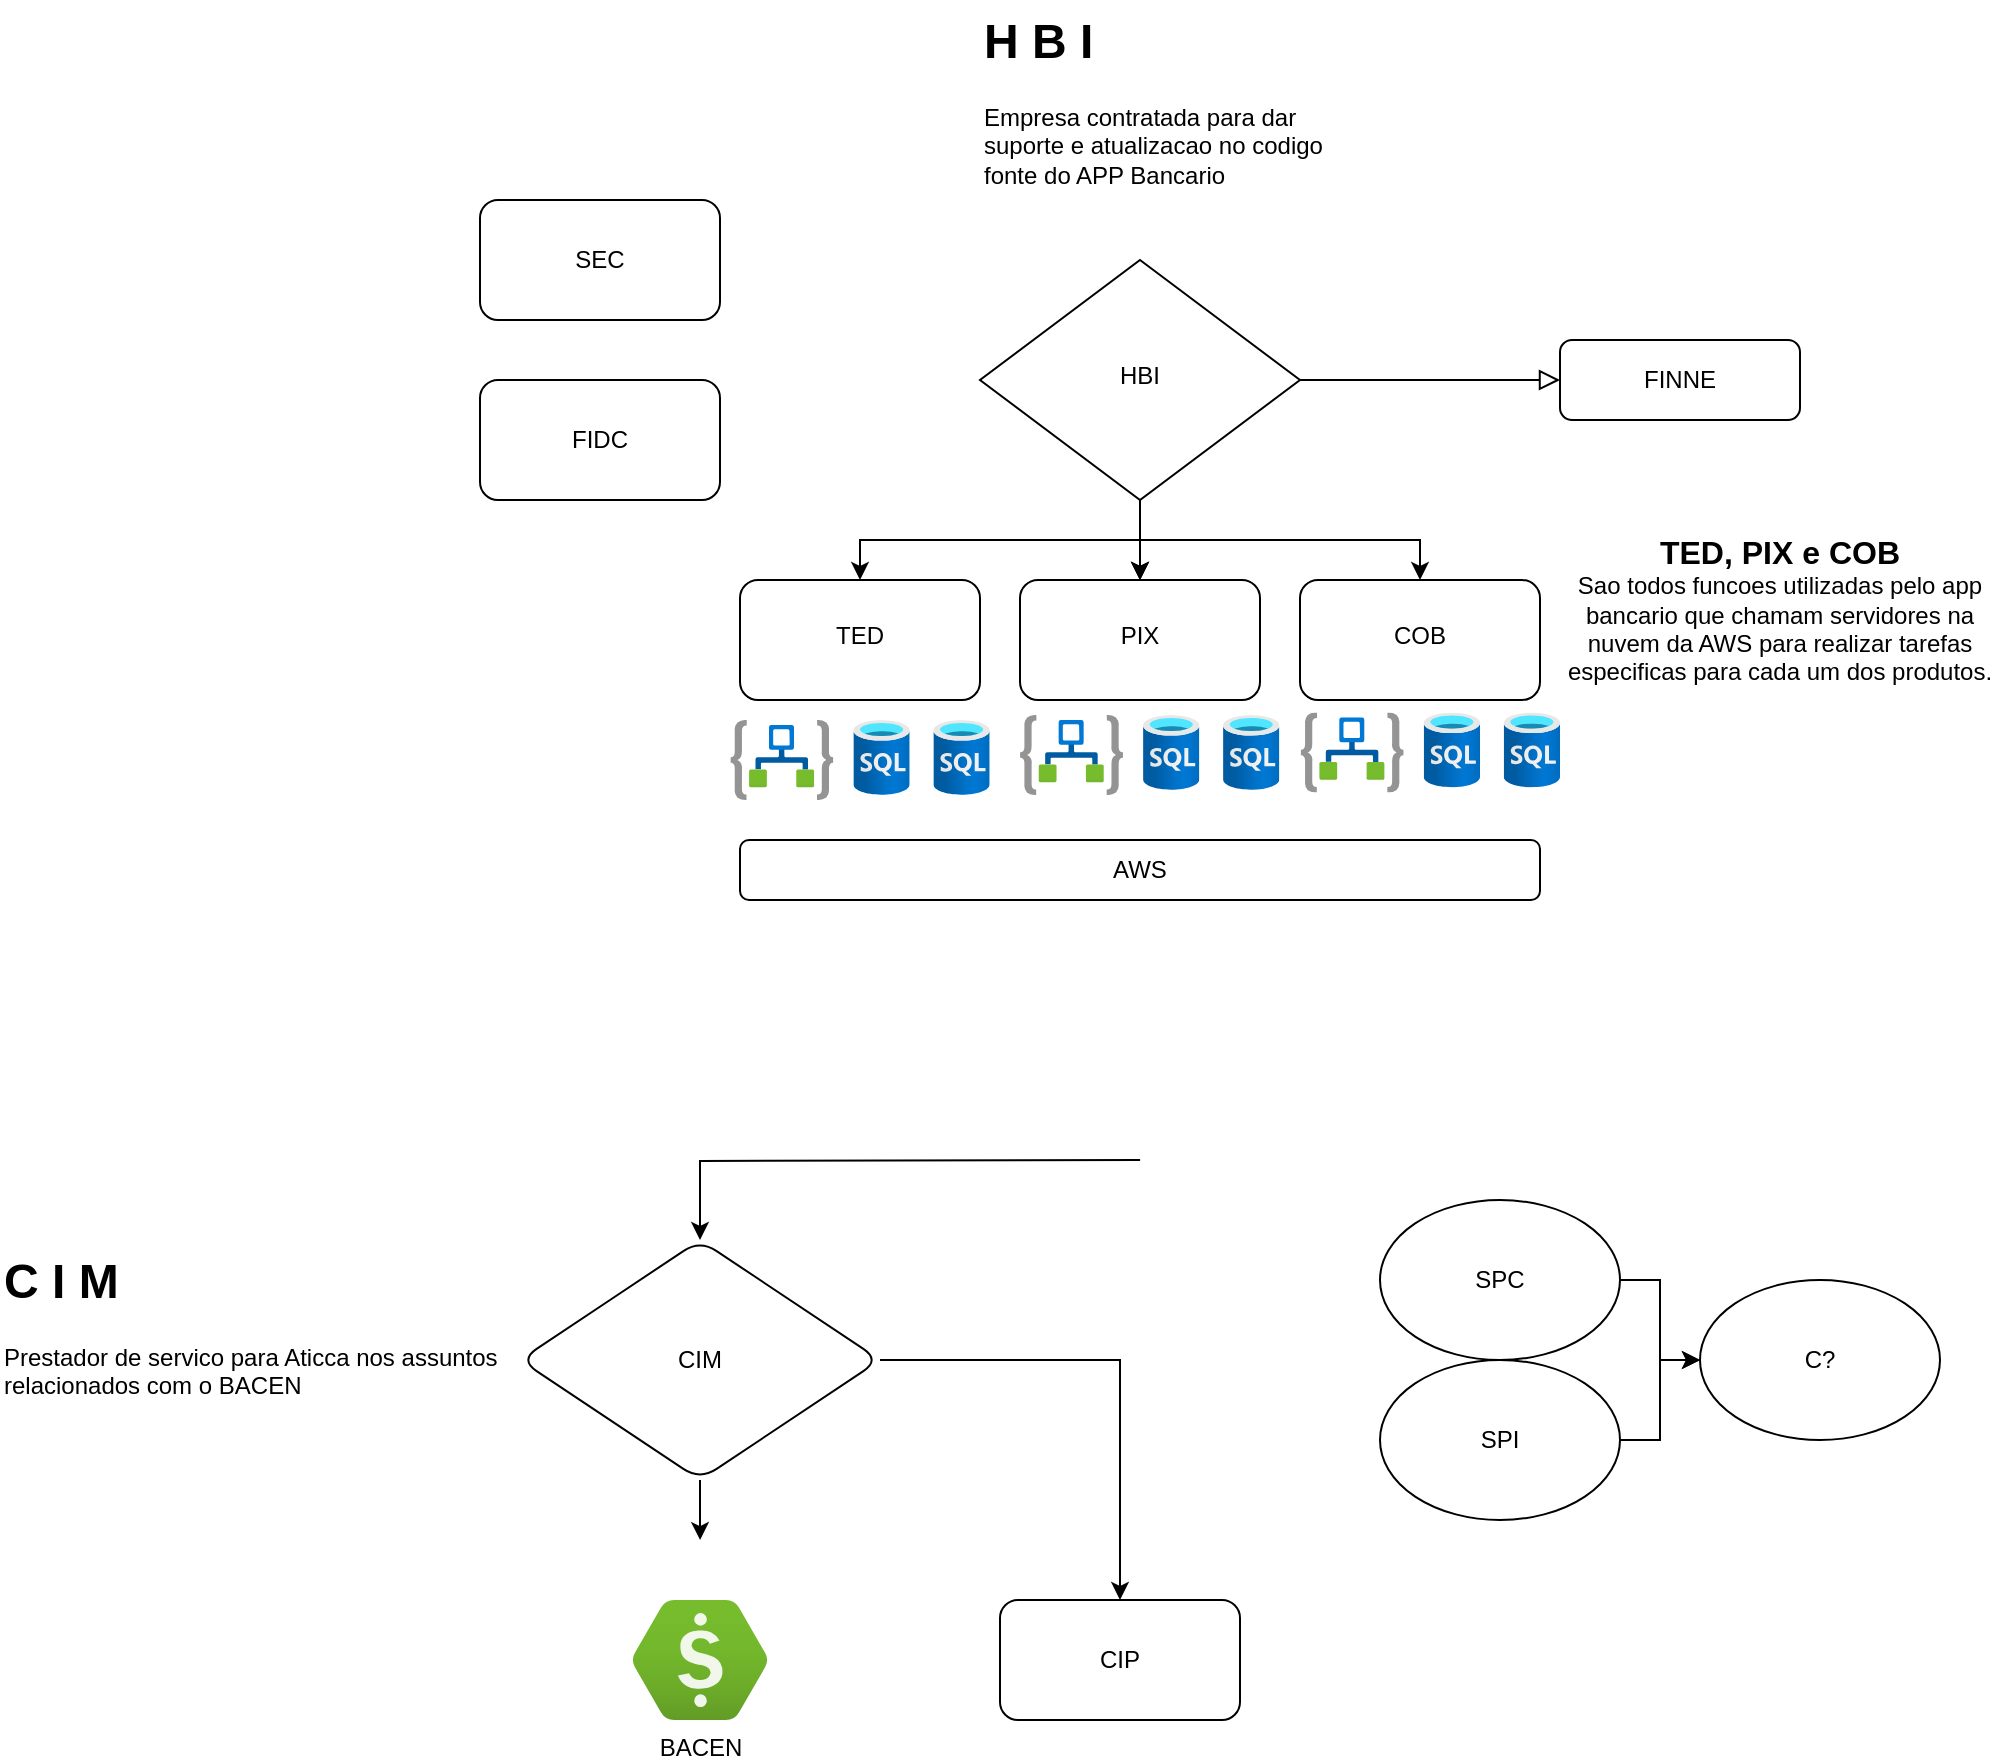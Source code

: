 <mxfile version="26.0.6">
  <diagram id="C5RBs43oDa-KdzZeNtuy" name="Page-1">
    <mxGraphModel dx="1795" dy="1717" grid="1" gridSize="10" guides="1" tooltips="1" connect="1" arrows="1" fold="1" page="1" pageScale="1" pageWidth="827" pageHeight="1169" background="#FFFFFF" math="0" shadow="0">
      <root>
        <mxCell id="WIyWlLk6GJQsqaUBKTNV-0" />
        <mxCell id="WIyWlLk6GJQsqaUBKTNV-1" parent="WIyWlLk6GJQsqaUBKTNV-0" />
        <mxCell id="WIyWlLk6GJQsqaUBKTNV-5" value="" style="edgeStyle=orthogonalEdgeStyle;rounded=0;html=1;jettySize=auto;orthogonalLoop=1;fontSize=11;endArrow=block;endFill=0;endSize=8;strokeWidth=1;shadow=0;labelBackgroundColor=none;" parent="WIyWlLk6GJQsqaUBKTNV-1" source="WIyWlLk6GJQsqaUBKTNV-6" target="WIyWlLk6GJQsqaUBKTNV-7" edge="1">
          <mxGeometry y="10" relative="1" as="geometry">
            <mxPoint as="offset" />
          </mxGeometry>
        </mxCell>
        <mxCell id="ByymlZJaqONCalcEdJoq-7" value="" style="edgeStyle=orthogonalEdgeStyle;rounded=0;orthogonalLoop=1;jettySize=auto;html=1;" edge="1" parent="WIyWlLk6GJQsqaUBKTNV-1" source="WIyWlLk6GJQsqaUBKTNV-6" target="ByymlZJaqONCalcEdJoq-6">
          <mxGeometry relative="1" as="geometry" />
        </mxCell>
        <mxCell id="ByymlZJaqONCalcEdJoq-9" value="" style="edgeStyle=orthogonalEdgeStyle;rounded=0;orthogonalLoop=1;jettySize=auto;html=1;" edge="1" parent="WIyWlLk6GJQsqaUBKTNV-1" source="WIyWlLk6GJQsqaUBKTNV-6" target="ByymlZJaqONCalcEdJoq-8">
          <mxGeometry relative="1" as="geometry" />
        </mxCell>
        <mxCell id="ByymlZJaqONCalcEdJoq-10" value="" style="edgeStyle=orthogonalEdgeStyle;rounded=0;orthogonalLoop=1;jettySize=auto;html=1;" edge="1" parent="WIyWlLk6GJQsqaUBKTNV-1" source="WIyWlLk6GJQsqaUBKTNV-6" target="ByymlZJaqONCalcEdJoq-8">
          <mxGeometry relative="1" as="geometry" />
        </mxCell>
        <mxCell id="ByymlZJaqONCalcEdJoq-11" value="" style="edgeStyle=orthogonalEdgeStyle;rounded=0;orthogonalLoop=1;jettySize=auto;html=1;" edge="1" parent="WIyWlLk6GJQsqaUBKTNV-1" source="WIyWlLk6GJQsqaUBKTNV-6" target="ByymlZJaqONCalcEdJoq-8">
          <mxGeometry relative="1" as="geometry" />
        </mxCell>
        <mxCell id="ByymlZJaqONCalcEdJoq-13" value="" style="edgeStyle=orthogonalEdgeStyle;rounded=0;orthogonalLoop=1;jettySize=auto;html=1;" edge="1" parent="WIyWlLk6GJQsqaUBKTNV-1" source="WIyWlLk6GJQsqaUBKTNV-6" target="ByymlZJaqONCalcEdJoq-12">
          <mxGeometry relative="1" as="geometry" />
        </mxCell>
        <mxCell id="WIyWlLk6GJQsqaUBKTNV-6" value="HBI" style="rhombus;whiteSpace=wrap;html=1;shadow=0;fontFamily=Helvetica;fontSize=12;align=center;strokeWidth=1;spacing=6;spacingTop=-4;strokeColor=default;" parent="WIyWlLk6GJQsqaUBKTNV-1" vertex="1">
          <mxGeometry x="300" y="20" width="160" height="120" as="geometry" />
        </mxCell>
        <mxCell id="WIyWlLk6GJQsqaUBKTNV-7" value="FINNE" style="rounded=1;whiteSpace=wrap;html=1;fontSize=12;glass=0;strokeWidth=1;shadow=0;" parent="WIyWlLk6GJQsqaUBKTNV-1" vertex="1">
          <mxGeometry x="590" y="60" width="120" height="40" as="geometry" />
        </mxCell>
        <mxCell id="WIyWlLk6GJQsqaUBKTNV-8" value="No" style="rounded=0;html=1;jettySize=auto;orthogonalLoop=1;fontSize=11;endArrow=block;endFill=0;endSize=8;strokeWidth=1;shadow=0;labelBackgroundColor=none;edgeStyle=orthogonalEdgeStyle;" parent="WIyWlLk6GJQsqaUBKTNV-1" edge="1">
          <mxGeometry x="0.333" y="20" relative="1" as="geometry">
            <mxPoint as="offset" />
            <mxPoint x="220" y="370" as="sourcePoint" />
          </mxGeometry>
        </mxCell>
        <mxCell id="WIyWlLk6GJQsqaUBKTNV-9" value="" style="edgeStyle=orthogonalEdgeStyle;rounded=0;html=1;jettySize=auto;orthogonalLoop=1;fontSize=11;endArrow=block;endFill=0;endSize=8;strokeWidth=1;shadow=0;labelBackgroundColor=none;" parent="WIyWlLk6GJQsqaUBKTNV-1" edge="1">
          <mxGeometry y="10" relative="1" as="geometry">
            <mxPoint as="offset" />
            <mxPoint x="320" y="330" as="targetPoint" />
          </mxGeometry>
        </mxCell>
        <mxCell id="ByymlZJaqONCalcEdJoq-6" value="TED" style="rounded=1;whiteSpace=wrap;html=1;shadow=0;strokeWidth=1;spacing=6;spacingTop=-4;" vertex="1" parent="WIyWlLk6GJQsqaUBKTNV-1">
          <mxGeometry x="180" y="180" width="120" height="60" as="geometry" />
        </mxCell>
        <mxCell id="ByymlZJaqONCalcEdJoq-8" value="PIX" style="rounded=1;whiteSpace=wrap;html=1;shadow=0;strokeWidth=1;spacing=6;spacingTop=-4;" vertex="1" parent="WIyWlLk6GJQsqaUBKTNV-1">
          <mxGeometry x="320" y="180" width="120" height="60" as="geometry" />
        </mxCell>
        <mxCell id="ByymlZJaqONCalcEdJoq-12" value="COB" style="rounded=1;whiteSpace=wrap;html=1;shadow=0;strokeWidth=1;spacing=6;spacingTop=-4;" vertex="1" parent="WIyWlLk6GJQsqaUBKTNV-1">
          <mxGeometry x="460" y="180" width="120" height="60" as="geometry" />
        </mxCell>
        <mxCell id="ByymlZJaqONCalcEdJoq-16" value="" style="edgeStyle=orthogonalEdgeStyle;rounded=0;orthogonalLoop=1;jettySize=auto;html=1;" edge="1" parent="WIyWlLk6GJQsqaUBKTNV-1" target="ByymlZJaqONCalcEdJoq-15">
          <mxGeometry relative="1" as="geometry">
            <mxPoint x="380.059" y="470" as="sourcePoint" />
          </mxGeometry>
        </mxCell>
        <mxCell id="ByymlZJaqONCalcEdJoq-14" value="AWS" style="rounded=1;whiteSpace=wrap;html=1;" vertex="1" parent="WIyWlLk6GJQsqaUBKTNV-1">
          <mxGeometry x="180" y="310" width="400" height="30" as="geometry" />
        </mxCell>
        <mxCell id="ByymlZJaqONCalcEdJoq-20" value="" style="edgeStyle=orthogonalEdgeStyle;rounded=0;orthogonalLoop=1;jettySize=auto;html=1;" edge="1" parent="WIyWlLk6GJQsqaUBKTNV-1" source="ByymlZJaqONCalcEdJoq-15">
          <mxGeometry relative="1" as="geometry">
            <mxPoint x="160.059" y="660.039" as="targetPoint" />
          </mxGeometry>
        </mxCell>
        <mxCell id="ByymlZJaqONCalcEdJoq-22" value="" style="edgeStyle=orthogonalEdgeStyle;rounded=0;orthogonalLoop=1;jettySize=auto;html=1;" edge="1" parent="WIyWlLk6GJQsqaUBKTNV-1" source="ByymlZJaqONCalcEdJoq-15" target="ByymlZJaqONCalcEdJoq-21">
          <mxGeometry relative="1" as="geometry" />
        </mxCell>
        <mxCell id="ByymlZJaqONCalcEdJoq-15" value="CIM" style="rhombus;whiteSpace=wrap;html=1;rounded=1;" vertex="1" parent="WIyWlLk6GJQsqaUBKTNV-1">
          <mxGeometry x="70" y="510" width="180" height="120" as="geometry" />
        </mxCell>
        <mxCell id="ByymlZJaqONCalcEdJoq-21" value="CIP" style="rounded=1;whiteSpace=wrap;html=1;" vertex="1" parent="WIyWlLk6GJQsqaUBKTNV-1">
          <mxGeometry x="310" y="690" width="120" height="60" as="geometry" />
        </mxCell>
        <mxCell id="ByymlZJaqONCalcEdJoq-24" value="FIDC" style="rounded=1;whiteSpace=wrap;html=1;" vertex="1" parent="WIyWlLk6GJQsqaUBKTNV-1">
          <mxGeometry x="50" y="80" width="120" height="60" as="geometry" />
        </mxCell>
        <mxCell id="ByymlZJaqONCalcEdJoq-25" value="SEC" style="rounded=1;whiteSpace=wrap;html=1;" vertex="1" parent="WIyWlLk6GJQsqaUBKTNV-1">
          <mxGeometry x="50" y="-10" width="120" height="60" as="geometry" />
        </mxCell>
        <mxCell id="ByymlZJaqONCalcEdJoq-31" value="" style="edgeStyle=orthogonalEdgeStyle;rounded=0;orthogonalLoop=1;jettySize=auto;html=1;" edge="1" parent="WIyWlLk6GJQsqaUBKTNV-1" source="ByymlZJaqONCalcEdJoq-26" target="ByymlZJaqONCalcEdJoq-30">
          <mxGeometry relative="1" as="geometry" />
        </mxCell>
        <mxCell id="ByymlZJaqONCalcEdJoq-26" value="SPC" style="ellipse;whiteSpace=wrap;html=1;" vertex="1" parent="WIyWlLk6GJQsqaUBKTNV-1">
          <mxGeometry x="500" y="490" width="120" height="80" as="geometry" />
        </mxCell>
        <mxCell id="ByymlZJaqONCalcEdJoq-33" value="" style="edgeStyle=orthogonalEdgeStyle;rounded=0;orthogonalLoop=1;jettySize=auto;html=1;" edge="1" parent="WIyWlLk6GJQsqaUBKTNV-1" source="ByymlZJaqONCalcEdJoq-28" target="ByymlZJaqONCalcEdJoq-30">
          <mxGeometry relative="1" as="geometry" />
        </mxCell>
        <mxCell id="ByymlZJaqONCalcEdJoq-28" value="SPI" style="ellipse;whiteSpace=wrap;html=1;" vertex="1" parent="WIyWlLk6GJQsqaUBKTNV-1">
          <mxGeometry x="500" y="570" width="120" height="80" as="geometry" />
        </mxCell>
        <mxCell id="ByymlZJaqONCalcEdJoq-30" value="C?" style="ellipse;whiteSpace=wrap;html=1;" vertex="1" parent="WIyWlLk6GJQsqaUBKTNV-1">
          <mxGeometry x="660" y="530" width="120" height="80" as="geometry" />
        </mxCell>
        <mxCell id="ByymlZJaqONCalcEdJoq-34" value="&lt;h1 style=&quot;margin-top: 0px;&quot;&gt;C I M&lt;/h1&gt;&lt;p&gt;Prestador de servico para Aticca nos assuntos relacionados com o BACEN&lt;/p&gt;" style="text;html=1;whiteSpace=wrap;overflow=hidden;rounded=0;" vertex="1" parent="WIyWlLk6GJQsqaUBKTNV-1">
          <mxGeometry x="-190" y="510" width="250" height="100" as="geometry" />
        </mxCell>
        <mxCell id="ByymlZJaqONCalcEdJoq-36" value="&lt;h1 style=&quot;margin-top: 0px;&quot;&gt;H B I&lt;/h1&gt;&lt;p&gt;Empresa contratada para dar suporte e atualizacao no codigo fonte do APP Bancario&lt;/p&gt;" style="text;html=1;whiteSpace=wrap;overflow=hidden;rounded=0;" vertex="1" parent="WIyWlLk6GJQsqaUBKTNV-1">
          <mxGeometry x="300" y="-110" width="180" height="120" as="geometry" />
        </mxCell>
        <mxCell id="ByymlZJaqONCalcEdJoq-37" value="&lt;b&gt;&lt;font style=&quot;font-size: 16px;&quot;&gt;TED, PIX e COB&lt;br&gt;&lt;/font&gt;&lt;/b&gt;Sao todos funcoes utilizadas pelo app bancario que chamam servidores na nuvem da AWS para realizar tarefas especificas para cada um dos produtos." style="text;html=1;align=center;verticalAlign=middle;whiteSpace=wrap;rounded=0;" vertex="1" parent="WIyWlLk6GJQsqaUBKTNV-1">
          <mxGeometry x="590" y="140" width="220" height="110" as="geometry" />
        </mxCell>
        <mxCell id="ByymlZJaqONCalcEdJoq-39" value="BACEN" style="image;aspect=fixed;html=1;points=[];align=center;fontSize=12;image=img/lib/azure2/general/Cost_Management.svg;" vertex="1" parent="WIyWlLk6GJQsqaUBKTNV-1">
          <mxGeometry x="126.5" y="690" width="67" height="60" as="geometry" />
        </mxCell>
        <mxCell id="ByymlZJaqONCalcEdJoq-42" value="" style="image;aspect=fixed;html=1;points=[];align=center;fontSize=12;image=img/lib/azure2/integration/Logic_Apps.svg;" vertex="1" parent="WIyWlLk6GJQsqaUBKTNV-1">
          <mxGeometry x="175.17" y="250" width="51.54" height="40" as="geometry" />
        </mxCell>
        <mxCell id="ByymlZJaqONCalcEdJoq-44" value="" style="image;aspect=fixed;html=1;points=[];align=center;fontSize=12;image=img/lib/azure2/databases/SQL_Database.svg;" vertex="1" parent="WIyWlLk6GJQsqaUBKTNV-1">
          <mxGeometry x="276.71" y="250" width="28.13" height="37.5" as="geometry" />
        </mxCell>
        <mxCell id="ByymlZJaqONCalcEdJoq-49" value="" style="image;aspect=fixed;html=1;points=[];align=center;fontSize=12;image=img/lib/azure2/databases/SQL_Database.svg;" vertex="1" parent="WIyWlLk6GJQsqaUBKTNV-1">
          <mxGeometry x="236.71" y="250" width="28.13" height="37.5" as="geometry" />
        </mxCell>
        <mxCell id="ByymlZJaqONCalcEdJoq-52" value="" style="image;aspect=fixed;html=1;points=[];align=center;fontSize=12;image=img/lib/azure2/integration/Logic_Apps.svg;" vertex="1" parent="WIyWlLk6GJQsqaUBKTNV-1">
          <mxGeometry x="320" y="247.5" width="51.54" height="40" as="geometry" />
        </mxCell>
        <mxCell id="ByymlZJaqONCalcEdJoq-53" value="" style="image;aspect=fixed;html=1;points=[];align=center;fontSize=12;image=img/lib/azure2/databases/SQL_Database.svg;" vertex="1" parent="WIyWlLk6GJQsqaUBKTNV-1">
          <mxGeometry x="421.54" y="247.5" width="28.13" height="37.5" as="geometry" />
        </mxCell>
        <mxCell id="ByymlZJaqONCalcEdJoq-54" value="" style="image;aspect=fixed;html=1;points=[];align=center;fontSize=12;image=img/lib/azure2/databases/SQL_Database.svg;" vertex="1" parent="WIyWlLk6GJQsqaUBKTNV-1">
          <mxGeometry x="381.54" y="247.5" width="28.13" height="37.5" as="geometry" />
        </mxCell>
        <mxCell id="ByymlZJaqONCalcEdJoq-55" value="" style="image;aspect=fixed;html=1;points=[];align=center;fontSize=12;image=img/lib/azure2/integration/Logic_Apps.svg;" vertex="1" parent="WIyWlLk6GJQsqaUBKTNV-1">
          <mxGeometry x="460.33" y="246.25" width="51.54" height="40" as="geometry" />
        </mxCell>
        <mxCell id="ByymlZJaqONCalcEdJoq-56" value="" style="image;aspect=fixed;html=1;points=[];align=center;fontSize=12;image=img/lib/azure2/databases/SQL_Database.svg;" vertex="1" parent="WIyWlLk6GJQsqaUBKTNV-1">
          <mxGeometry x="561.87" y="246.25" width="28.13" height="37.5" as="geometry" />
        </mxCell>
        <mxCell id="ByymlZJaqONCalcEdJoq-57" value="" style="image;aspect=fixed;html=1;points=[];align=center;fontSize=12;image=img/lib/azure2/databases/SQL_Database.svg;" vertex="1" parent="WIyWlLk6GJQsqaUBKTNV-1">
          <mxGeometry x="521.87" y="246.25" width="28.13" height="37.5" as="geometry" />
        </mxCell>
      </root>
    </mxGraphModel>
  </diagram>
</mxfile>
